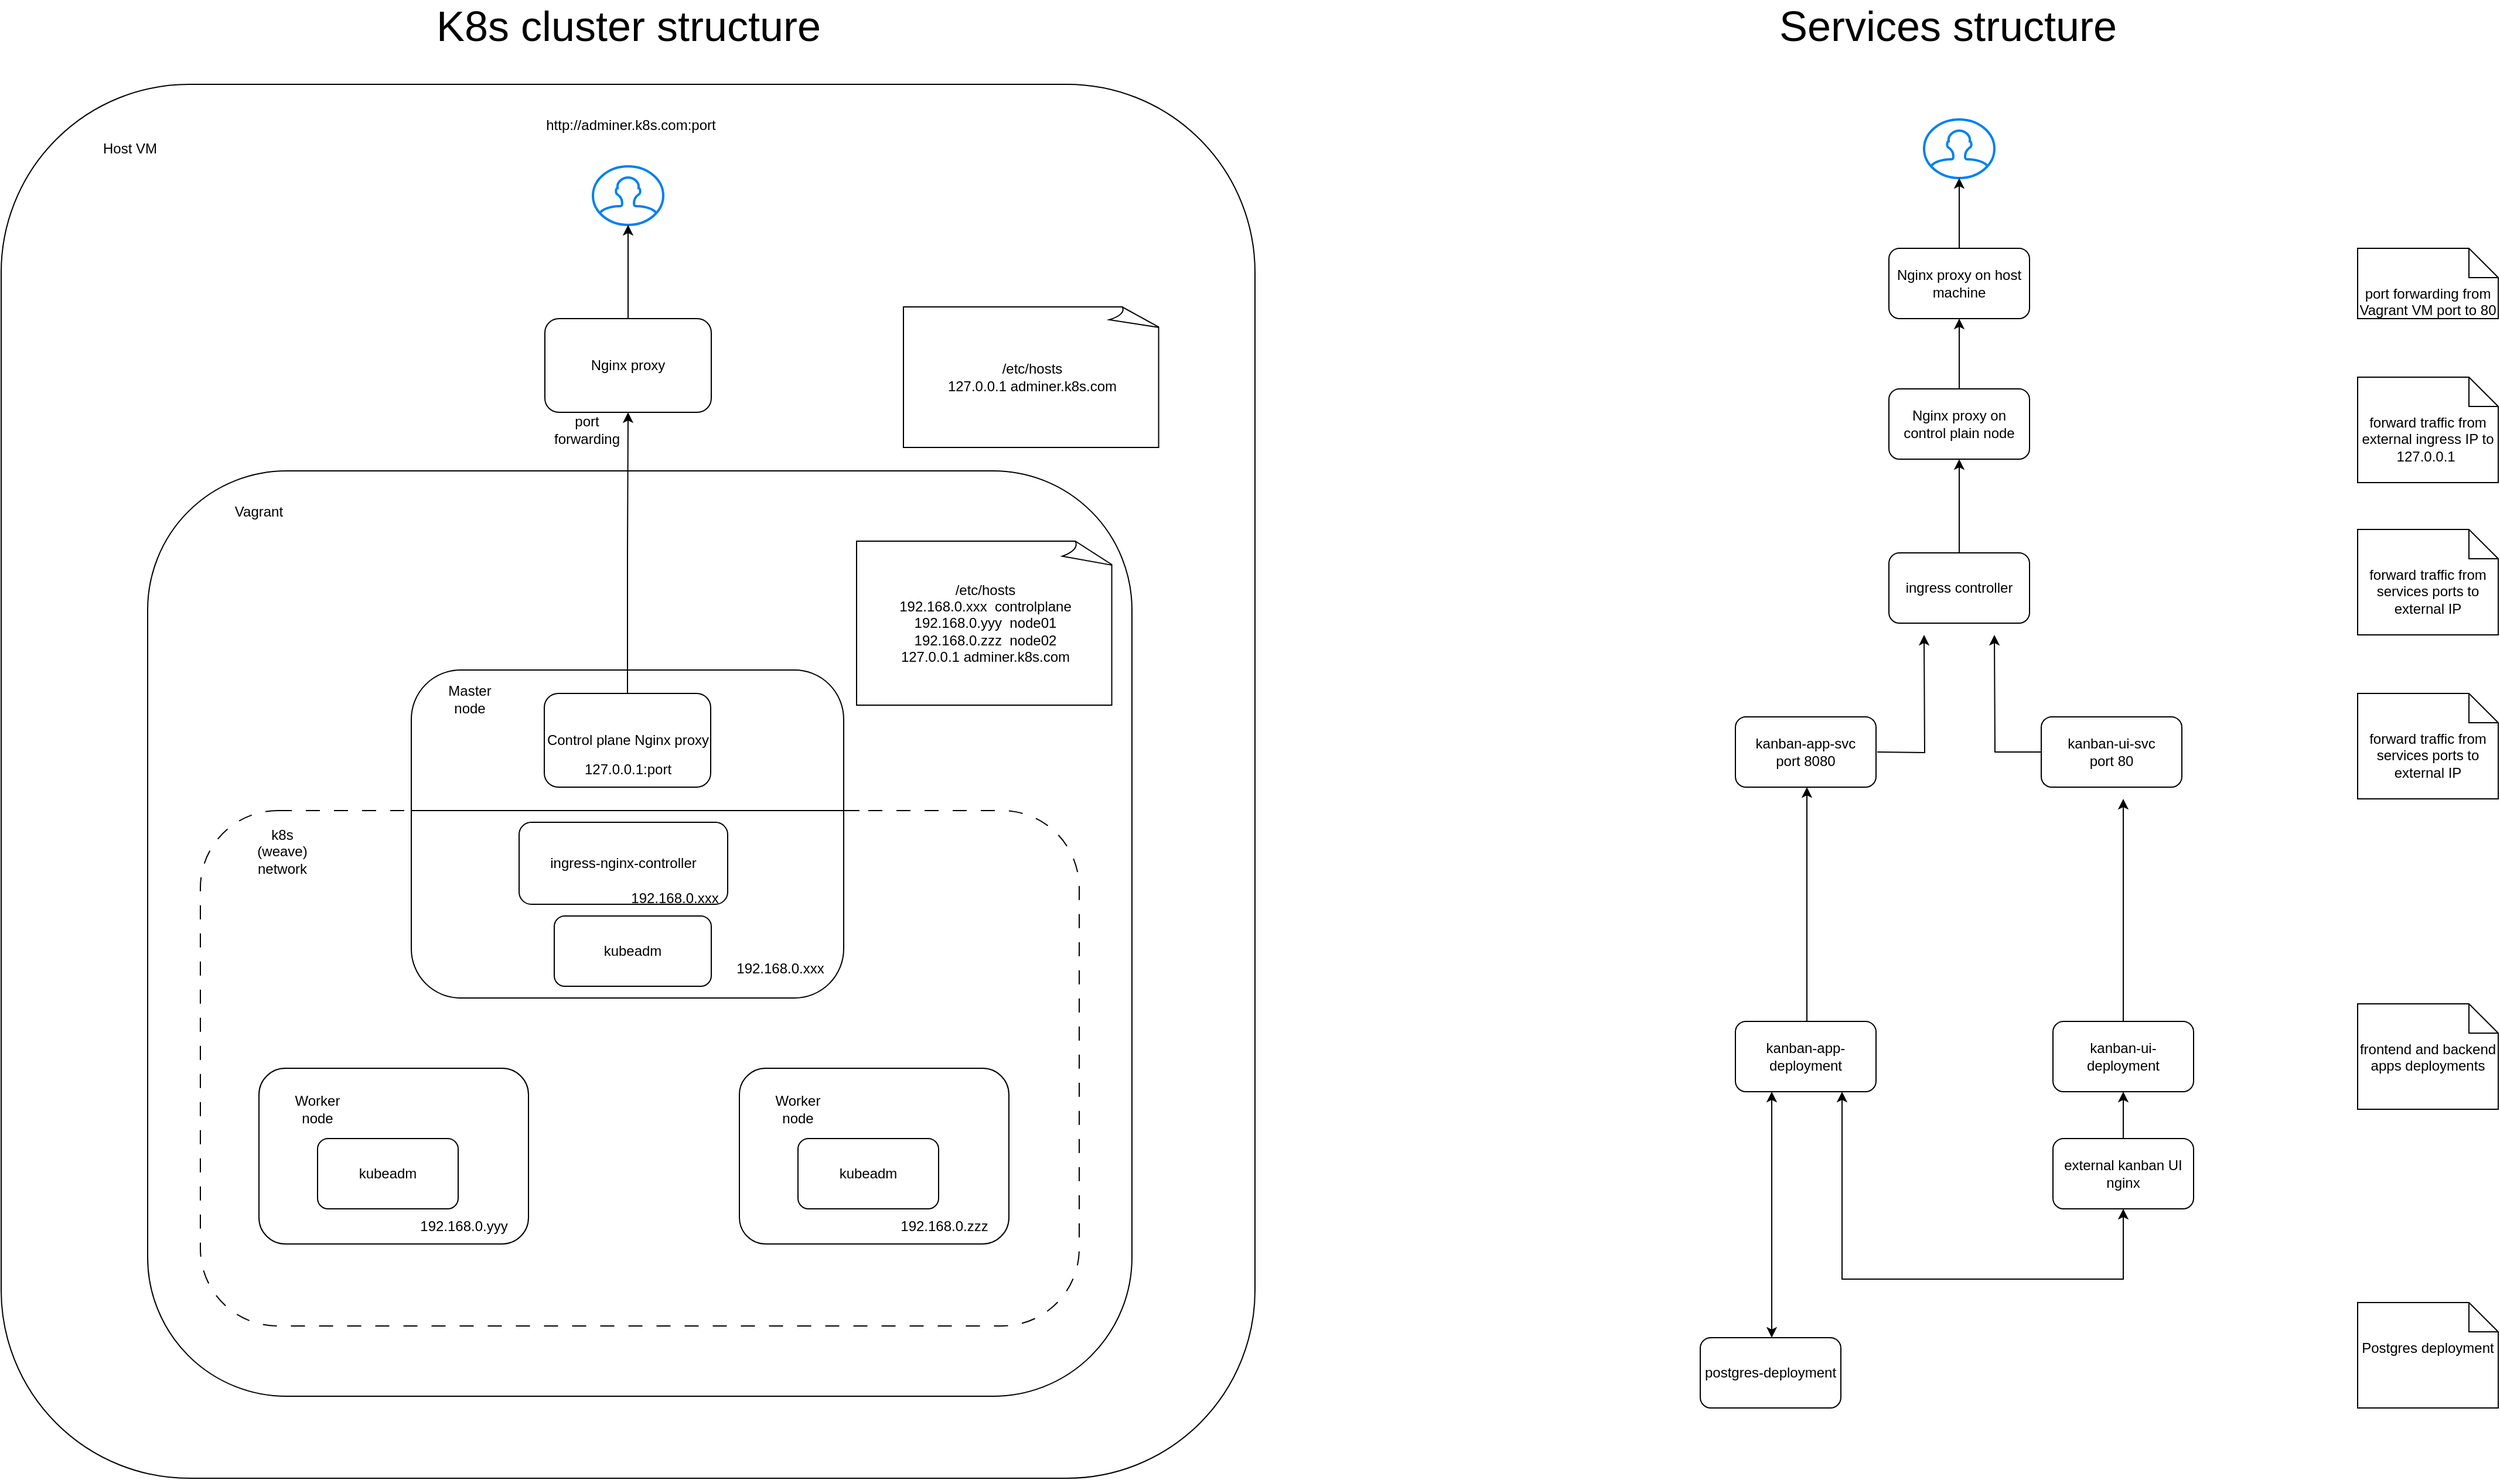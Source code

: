 <mxfile version="24.3.1" type="device">
  <diagram name="Page-1" id="U8wlDsqElhmXAns2YSJP">
    <mxGraphModel dx="2738" dy="2261" grid="0" gridSize="10" guides="1" tooltips="1" connect="1" arrows="1" fold="1" page="1" pageScale="1" pageWidth="827" pageHeight="1169" math="0" shadow="0">
      <root>
        <mxCell id="0" />
        <mxCell id="1" parent="0" />
        <mxCell id="uRgsAbQX3v8dfQERps4H-34" value="" style="rounded=1;whiteSpace=wrap;html=1;" parent="1" vertex="1">
          <mxGeometry x="-110" y="-420" width="1070" height="1190" as="geometry" />
        </mxCell>
        <mxCell id="uRgsAbQX3v8dfQERps4H-12" value="" style="rounded=1;whiteSpace=wrap;html=1;" parent="1" vertex="1">
          <mxGeometry x="15" y="-90" width="840" height="790" as="geometry" />
        </mxCell>
        <mxCell id="uRgsAbQX3v8dfQERps4H-16" value="" style="rounded=1;whiteSpace=wrap;html=1;dashed=1;dashPattern=12 12;" parent="1" vertex="1">
          <mxGeometry x="60" y="200" width="750" height="440" as="geometry" />
        </mxCell>
        <mxCell id="uRgsAbQX3v8dfQERps4H-2" value="" style="rounded=1;whiteSpace=wrap;html=1;" parent="1" vertex="1">
          <mxGeometry x="240" y="80" width="369" height="280" as="geometry" />
        </mxCell>
        <mxCell id="uRgsAbQX3v8dfQERps4H-4" value="" style="rounded=1;whiteSpace=wrap;html=1;" parent="1" vertex="1">
          <mxGeometry x="110" y="420" width="230" height="150" as="geometry" />
        </mxCell>
        <mxCell id="uRgsAbQX3v8dfQERps4H-6" value="Master node" style="text;html=1;align=center;verticalAlign=middle;whiteSpace=wrap;rounded=0;" parent="1" vertex="1">
          <mxGeometry x="260" y="90" width="60" height="30" as="geometry" />
        </mxCell>
        <mxCell id="uRgsAbQX3v8dfQERps4H-7" value="Worker node" style="text;html=1;align=center;verticalAlign=middle;whiteSpace=wrap;rounded=0;" parent="1" vertex="1">
          <mxGeometry x="130" y="440" width="60" height="30" as="geometry" />
        </mxCell>
        <mxCell id="uRgsAbQX3v8dfQERps4H-10" value="" style="rounded=1;whiteSpace=wrap;html=1;" parent="1" vertex="1">
          <mxGeometry x="520" y="420" width="230" height="150" as="geometry" />
        </mxCell>
        <mxCell id="uRgsAbQX3v8dfQERps4H-11" value="Worker node" style="text;html=1;align=center;verticalAlign=middle;whiteSpace=wrap;rounded=0;" parent="1" vertex="1">
          <mxGeometry x="540" y="440" width="60" height="30" as="geometry" />
        </mxCell>
        <mxCell id="uRgsAbQX3v8dfQERps4H-13" value="Vagrant" style="text;html=1;align=center;verticalAlign=middle;whiteSpace=wrap;rounded=0;" parent="1" vertex="1">
          <mxGeometry x="80" y="-70" width="60" height="30" as="geometry" />
        </mxCell>
        <mxCell id="uRgsAbQX3v8dfQERps4H-17" value="k8s (weave) network" style="text;html=1;align=center;verticalAlign=middle;whiteSpace=wrap;rounded=0;" parent="1" vertex="1">
          <mxGeometry x="100" y="220" width="60" height="30" as="geometry" />
        </mxCell>
        <mxCell id="uRgsAbQX3v8dfQERps4H-19" value="" style="endArrow=none;html=1;rounded=1;entryX=0.75;entryY=0;entryDx=0;entryDy=0;strokeColor=default;curved=0;" parent="1" target="uRgsAbQX3v8dfQERps4H-16" edge="1">
          <mxGeometry width="50" height="50" relative="1" as="geometry">
            <mxPoint x="240" y="200" as="sourcePoint" />
            <mxPoint x="310" y="190" as="targetPoint" />
          </mxGeometry>
        </mxCell>
        <mxCell id="uRgsAbQX3v8dfQERps4H-20" value="kubeadm" style="rounded=1;whiteSpace=wrap;html=1;" parent="1" vertex="1">
          <mxGeometry x="160" y="480" width="120" height="60" as="geometry" />
        </mxCell>
        <mxCell id="uRgsAbQX3v8dfQERps4H-21" value="kubeadm" style="rounded=1;whiteSpace=wrap;html=1;" parent="1" vertex="1">
          <mxGeometry x="570" y="480" width="120" height="60" as="geometry" />
        </mxCell>
        <mxCell id="uRgsAbQX3v8dfQERps4H-22" value="kubeadm" style="rounded=1;whiteSpace=wrap;html=1;" parent="1" vertex="1">
          <mxGeometry x="362" y="290" width="134" height="60" as="geometry" />
        </mxCell>
        <mxCell id="uRgsAbQX3v8dfQERps4H-23" value="ingress-nginx-controller" style="rounded=1;whiteSpace=wrap;html=1;" parent="1" vertex="1">
          <mxGeometry x="332" y="210" width="178" height="70" as="geometry" />
        </mxCell>
        <mxCell id="rJ6fxUFYqcgPx_FLFofE-2" style="edgeStyle=orthogonalEdgeStyle;rounded=0;orthogonalLoop=1;jettySize=auto;html=1;" edge="1" parent="1" source="uRgsAbQX3v8dfQERps4H-24" target="rJ6fxUFYqcgPx_FLFofE-1">
          <mxGeometry relative="1" as="geometry" />
        </mxCell>
        <mxCell id="uRgsAbQX3v8dfQERps4H-24" value="Control plane Nginx proxy" style="rounded=1;whiteSpace=wrap;html=1;" parent="1" vertex="1">
          <mxGeometry x="353.5" y="100" width="142" height="80" as="geometry" />
        </mxCell>
        <mxCell id="uRgsAbQX3v8dfQERps4H-25" value="192.168.0.xxx" style="text;html=1;align=center;verticalAlign=middle;whiteSpace=wrap;rounded=0;" parent="1" vertex="1">
          <mxGeometry x="510" y="320" width="90" height="30" as="geometry" />
        </mxCell>
        <mxCell id="uRgsAbQX3v8dfQERps4H-26" value="192.168.0.yyy&lt;span style=&quot;color: rgba(0, 0, 0, 0); font-family: monospace; font-size: 0px; text-align: start; text-wrap: nowrap;&quot;&gt;%3CmxGraphModel%3E%3Croot%3E%3CmxCell%20id%3D%220%22%2F%3E%3CmxCell%20id%3D%221%22%20parent%3D%220%22%2F%3E%3CmxCell%20id%3D%222%22%20value%3D%22192.168.0.xxx%22%20style%3D%22text%3Bhtml%3D1%3Balign%3Dcenter%3BverticalAlign%3Dmiddle%3BwhiteSpace%3Dwrap%3Brounded%3D0%3B%22%20vertex%3D%221%22%20parent%3D%221%22%3E%3CmxGeometry%20x%3D%22510%22%20y%3D%22320%22%20width%3D%2290%22%20height%3D%2230%22%20as%3D%22geometry%22%2F%3E%3C%2FmxCell%3E%3C%2Froot%3E%3C%2FmxGraphModel%3E&lt;/span&gt;" style="text;html=1;align=center;verticalAlign=middle;whiteSpace=wrap;rounded=0;" parent="1" vertex="1">
          <mxGeometry x="240" y="540" width="90" height="30" as="geometry" />
        </mxCell>
        <mxCell id="uRgsAbQX3v8dfQERps4H-27" value="192.168.0.zzz" style="text;html=1;align=center;verticalAlign=middle;whiteSpace=wrap;rounded=0;" parent="1" vertex="1">
          <mxGeometry x="650" y="540" width="90" height="30" as="geometry" />
        </mxCell>
        <mxCell id="uRgsAbQX3v8dfQERps4H-28" value="192.168.0.xxx" style="text;html=1;align=center;verticalAlign=middle;whiteSpace=wrap;rounded=0;" parent="1" vertex="1">
          <mxGeometry x="420" y="260" width="90" height="30" as="geometry" />
        </mxCell>
        <mxCell id="uRgsAbQX3v8dfQERps4H-29" value="127.0.0.1:port" style="text;html=1;align=center;verticalAlign=middle;whiteSpace=wrap;rounded=0;" parent="1" vertex="1">
          <mxGeometry x="379.5" y="150" width="90" height="30" as="geometry" />
        </mxCell>
        <mxCell id="uRgsAbQX3v8dfQERps4H-30" value="" style="html=1;verticalLabelPosition=bottom;align=center;labelBackgroundColor=#ffffff;verticalAlign=top;strokeWidth=2;strokeColor=#0080F0;shadow=0;dashed=0;shape=mxgraph.ios7.icons.user;" parent="1" vertex="1">
          <mxGeometry x="395" y="-350" width="60" height="50" as="geometry" />
        </mxCell>
        <mxCell id="uRgsAbQX3v8dfQERps4H-32" value="" style="whiteSpace=wrap;html=1;shape=mxgraph.basic.document" parent="1" vertex="1">
          <mxGeometry x="620" y="-30" width="220" height="140" as="geometry" />
        </mxCell>
        <mxCell id="uRgsAbQX3v8dfQERps4H-33" value="/etc/hosts&lt;br&gt;&lt;div&gt;192.168.0.xxx&amp;nbsp; controlplane&lt;/div&gt;&lt;div&gt;192.168.0.yyy&amp;nbsp; node01&lt;/div&gt;&lt;div&gt;192.168.0.zzz&amp;nbsp; node02&lt;/div&gt;&lt;div&gt;127.0.0.1 adminer.k8s.com&lt;/div&gt;" style="text;html=1;align=center;verticalAlign=middle;whiteSpace=wrap;rounded=0;" parent="1" vertex="1">
          <mxGeometry x="650" y="-20" width="160" height="120" as="geometry" />
        </mxCell>
        <mxCell id="uRgsAbQX3v8dfQERps4H-35" value="Host VM" style="text;html=1;align=center;verticalAlign=middle;whiteSpace=wrap;rounded=0;" parent="1" vertex="1">
          <mxGeometry x="-30" y="-380" width="60" height="30" as="geometry" />
        </mxCell>
        <mxCell id="uRgsAbQX3v8dfQERps4H-36" value="" style="whiteSpace=wrap;html=1;shape=mxgraph.basic.document" parent="1" vertex="1">
          <mxGeometry x="660" y="-230" width="220" height="120" as="geometry" />
        </mxCell>
        <mxCell id="uRgsAbQX3v8dfQERps4H-37" value="/etc/hosts&lt;br&gt;&lt;div&gt;127.0.0.1 adminer.k8s.com&lt;br&gt;&lt;/div&gt;" style="text;html=1;align=center;verticalAlign=middle;whiteSpace=wrap;rounded=0;" parent="1" vertex="1">
          <mxGeometry x="690" y="-230" width="160" height="120" as="geometry" />
        </mxCell>
        <mxCell id="uRgsAbQX3v8dfQERps4H-38" value="port forwarding" style="text;html=1;align=center;verticalAlign=middle;whiteSpace=wrap;rounded=0;" parent="1" vertex="1">
          <mxGeometry x="360" y="-140" width="60" height="30" as="geometry" />
        </mxCell>
        <mxCell id="uRgsAbQX3v8dfQERps4H-41" value="http://adminer.k8s.com:port" style="text;html=1;align=center;verticalAlign=middle;whiteSpace=wrap;rounded=0;" parent="1" vertex="1">
          <mxGeometry x="320" y="-400" width="215" height="30" as="geometry" />
        </mxCell>
        <mxCell id="rJ6fxUFYqcgPx_FLFofE-4" style="edgeStyle=orthogonalEdgeStyle;rounded=0;orthogonalLoop=1;jettySize=auto;html=1;" edge="1" parent="1" source="rJ6fxUFYqcgPx_FLFofE-1" target="uRgsAbQX3v8dfQERps4H-30">
          <mxGeometry relative="1" as="geometry" />
        </mxCell>
        <mxCell id="rJ6fxUFYqcgPx_FLFofE-1" value="Nginx proxy" style="rounded=1;whiteSpace=wrap;html=1;" vertex="1" parent="1">
          <mxGeometry x="354" y="-220" width="142" height="80" as="geometry" />
        </mxCell>
        <mxCell id="rJ6fxUFYqcgPx_FLFofE-5" value="" style="html=1;verticalLabelPosition=bottom;align=center;labelBackgroundColor=#ffffff;verticalAlign=top;strokeWidth=2;strokeColor=#0080F0;shadow=0;dashed=0;shape=mxgraph.ios7.icons.user;" vertex="1" parent="1">
          <mxGeometry x="1531" y="-390" width="60" height="50" as="geometry" />
        </mxCell>
        <mxCell id="rJ6fxUFYqcgPx_FLFofE-35" style="edgeStyle=orthogonalEdgeStyle;rounded=0;orthogonalLoop=1;jettySize=auto;html=1;exitX=0.5;exitY=0;exitDx=0;exitDy=0;" edge="1" parent="1" source="rJ6fxUFYqcgPx_FLFofE-6" target="rJ6fxUFYqcgPx_FLFofE-5">
          <mxGeometry relative="1" as="geometry" />
        </mxCell>
        <mxCell id="rJ6fxUFYqcgPx_FLFofE-6" value="Nginx proxy on host machine" style="rounded=1;whiteSpace=wrap;html=1;" vertex="1" parent="1">
          <mxGeometry x="1501" y="-280" width="120" height="60" as="geometry" />
        </mxCell>
        <mxCell id="rJ6fxUFYqcgPx_FLFofE-8" value="port forwarding from Vagrant VM port to 80" style="shape=note2;boundedLbl=1;whiteSpace=wrap;html=1;size=25;verticalAlign=top;align=center;" vertex="1" parent="1">
          <mxGeometry x="1901" y="-280" width="120" height="60" as="geometry" />
        </mxCell>
        <mxCell id="rJ6fxUFYqcgPx_FLFofE-19" style="edgeStyle=orthogonalEdgeStyle;rounded=0;orthogonalLoop=1;jettySize=auto;html=1;exitX=0.5;exitY=0;exitDx=0;exitDy=0;entryX=0.5;entryY=1;entryDx=0;entryDy=0;" edge="1" parent="1" source="rJ6fxUFYqcgPx_FLFofE-9" target="rJ6fxUFYqcgPx_FLFofE-6">
          <mxGeometry relative="1" as="geometry" />
        </mxCell>
        <mxCell id="rJ6fxUFYqcgPx_FLFofE-9" value="Nginx proxy on control plain node" style="rounded=1;whiteSpace=wrap;html=1;" vertex="1" parent="1">
          <mxGeometry x="1501" y="-160" width="120" height="60" as="geometry" />
        </mxCell>
        <mxCell id="rJ6fxUFYqcgPx_FLFofE-10" value="forward traffic from external ingress IP to 127.0.0.1&amp;nbsp;" style="shape=note2;boundedLbl=1;whiteSpace=wrap;html=1;size=25;verticalAlign=top;align=center;" vertex="1" parent="1">
          <mxGeometry x="1901" y="-170" width="120" height="90" as="geometry" />
        </mxCell>
        <mxCell id="rJ6fxUFYqcgPx_FLFofE-20" style="edgeStyle=orthogonalEdgeStyle;rounded=0;orthogonalLoop=1;jettySize=auto;html=1;exitX=0.5;exitY=0;exitDx=0;exitDy=0;" edge="1" parent="1" source="rJ6fxUFYqcgPx_FLFofE-11" target="rJ6fxUFYqcgPx_FLFofE-9">
          <mxGeometry relative="1" as="geometry" />
        </mxCell>
        <mxCell id="rJ6fxUFYqcgPx_FLFofE-11" value="ingress controller" style="rounded=1;whiteSpace=wrap;html=1;" vertex="1" parent="1">
          <mxGeometry x="1501" y="-20" width="120" height="60" as="geometry" />
        </mxCell>
        <mxCell id="rJ6fxUFYqcgPx_FLFofE-12" value="forward traffic from services ports to external IP" style="shape=note2;boundedLbl=1;whiteSpace=wrap;html=1;size=25;verticalAlign=top;align=center;" vertex="1" parent="1">
          <mxGeometry x="1901" y="-40" width="120" height="90" as="geometry" />
        </mxCell>
        <mxCell id="rJ6fxUFYqcgPx_FLFofE-21" style="edgeStyle=orthogonalEdgeStyle;rounded=0;orthogonalLoop=1;jettySize=auto;html=1;" edge="1" parent="1">
          <mxGeometry relative="1" as="geometry">
            <mxPoint x="1531" y="50" as="targetPoint" />
            <mxPoint x="1491" y="150.0" as="sourcePoint" />
          </mxGeometry>
        </mxCell>
        <mxCell id="rJ6fxUFYqcgPx_FLFofE-13" value="kanban-app-svc&lt;br&gt;port 8080" style="rounded=1;whiteSpace=wrap;html=1;" vertex="1" parent="1">
          <mxGeometry x="1370" y="120" width="120" height="60" as="geometry" />
        </mxCell>
        <mxCell id="rJ6fxUFYqcgPx_FLFofE-22" style="edgeStyle=orthogonalEdgeStyle;rounded=0;orthogonalLoop=1;jettySize=auto;html=1;exitX=0;exitY=0.5;exitDx=0;exitDy=0;" edge="1" parent="1" source="rJ6fxUFYqcgPx_FLFofE-14">
          <mxGeometry relative="1" as="geometry">
            <mxPoint x="1591" y="50" as="targetPoint" />
          </mxGeometry>
        </mxCell>
        <mxCell id="rJ6fxUFYqcgPx_FLFofE-14" value="kanban-ui-svc&lt;br&gt;port 80" style="rounded=1;whiteSpace=wrap;html=1;" vertex="1" parent="1">
          <mxGeometry x="1631" y="120" width="120" height="60" as="geometry" />
        </mxCell>
        <mxCell id="rJ6fxUFYqcgPx_FLFofE-15" value="forward traffic from services ports to external IP" style="shape=note2;boundedLbl=1;whiteSpace=wrap;html=1;size=25;verticalAlign=top;align=center;" vertex="1" parent="1">
          <mxGeometry x="1901" y="100" width="120" height="90" as="geometry" />
        </mxCell>
        <mxCell id="rJ6fxUFYqcgPx_FLFofE-23" style="edgeStyle=orthogonalEdgeStyle;rounded=0;orthogonalLoop=1;jettySize=auto;html=1;exitX=0.5;exitY=0;exitDx=0;exitDy=0;entryX=0.5;entryY=1;entryDx=0;entryDy=0;" edge="1" parent="1">
          <mxGeometry relative="1" as="geometry">
            <mxPoint x="1431" y="380" as="sourcePoint" />
            <mxPoint x="1431" y="180.0" as="targetPoint" />
          </mxGeometry>
        </mxCell>
        <mxCell id="rJ6fxUFYqcgPx_FLFofE-16" value="kanban-app-deployment" style="rounded=1;whiteSpace=wrap;html=1;" vertex="1" parent="1">
          <mxGeometry x="1370" y="380" width="120" height="60" as="geometry" />
        </mxCell>
        <mxCell id="rJ6fxUFYqcgPx_FLFofE-24" style="edgeStyle=orthogonalEdgeStyle;rounded=0;orthogonalLoop=1;jettySize=auto;html=1;exitX=0.5;exitY=0;exitDx=0;exitDy=0;" edge="1" parent="1" source="rJ6fxUFYqcgPx_FLFofE-17">
          <mxGeometry relative="1" as="geometry">
            <mxPoint x="1701" y="190" as="targetPoint" />
          </mxGeometry>
        </mxCell>
        <mxCell id="rJ6fxUFYqcgPx_FLFofE-17" value="kanban-ui-deployment" style="rounded=1;whiteSpace=wrap;html=1;" vertex="1" parent="1">
          <mxGeometry x="1641" y="380" width="120" height="60" as="geometry" />
        </mxCell>
        <mxCell id="rJ6fxUFYqcgPx_FLFofE-18" value="postgres-deployment" style="rounded=1;whiteSpace=wrap;html=1;" vertex="1" parent="1">
          <mxGeometry x="1340" y="650" width="120" height="60" as="geometry" />
        </mxCell>
        <mxCell id="rJ6fxUFYqcgPx_FLFofE-31" style="edgeStyle=orthogonalEdgeStyle;rounded=0;orthogonalLoop=1;jettySize=auto;html=1;" edge="1" parent="1" source="rJ6fxUFYqcgPx_FLFofE-27" target="rJ6fxUFYqcgPx_FLFofE-17">
          <mxGeometry relative="1" as="geometry" />
        </mxCell>
        <mxCell id="rJ6fxUFYqcgPx_FLFofE-27" value="external kanban UI nginx" style="rounded=1;whiteSpace=wrap;html=1;" vertex="1" parent="1">
          <mxGeometry x="1641" y="480" width="120" height="60" as="geometry" />
        </mxCell>
        <mxCell id="rJ6fxUFYqcgPx_FLFofE-29" value="" style="endArrow=classic;startArrow=classic;html=1;rounded=0;entryX=0.5;entryY=1;entryDx=0;entryDy=0;exitX=0.75;exitY=1;exitDx=0;exitDy=0;" edge="1" parent="1" target="rJ6fxUFYqcgPx_FLFofE-27">
          <mxGeometry width="50" height="50" relative="1" as="geometry">
            <mxPoint x="1461" y="440" as="sourcePoint" />
            <mxPoint x="1791" y="570" as="targetPoint" />
            <Array as="points">
              <mxPoint x="1461" y="600" />
              <mxPoint x="1701" y="600" />
            </Array>
          </mxGeometry>
        </mxCell>
        <mxCell id="rJ6fxUFYqcgPx_FLFofE-30" value="" style="endArrow=classic;startArrow=classic;html=1;rounded=0;entryX=0.25;entryY=1;entryDx=0;entryDy=0;exitX=0.5;exitY=0;exitDx=0;exitDy=0;" edge="1" parent="1">
          <mxGeometry width="50" height="50" relative="1" as="geometry">
            <mxPoint x="1401" y="650" as="sourcePoint" />
            <mxPoint x="1401" y="440" as="targetPoint" />
          </mxGeometry>
        </mxCell>
        <mxCell id="rJ6fxUFYqcgPx_FLFofE-32" value="frontend and backend apps deployments" style="shape=note2;boundedLbl=1;whiteSpace=wrap;html=1;size=25;verticalAlign=top;align=center;" vertex="1" parent="1">
          <mxGeometry x="1901" y="365" width="120" height="90" as="geometry" />
        </mxCell>
        <mxCell id="rJ6fxUFYqcgPx_FLFofE-33" value="Postgres deployment" style="shape=note2;boundedLbl=1;whiteSpace=wrap;html=1;size=25;verticalAlign=top;align=center;" vertex="1" parent="1">
          <mxGeometry x="1901" y="620" width="120" height="90" as="geometry" />
        </mxCell>
        <mxCell id="rJ6fxUFYqcgPx_FLFofE-37" value="&lt;font style=&quot;font-size: 36px;&quot;&gt;K8s cluster structure&lt;/font&gt;" style="text;html=1;align=center;verticalAlign=middle;whiteSpace=wrap;rounded=0;" vertex="1" parent="1">
          <mxGeometry x="225.5" y="-490" width="399" height="40" as="geometry" />
        </mxCell>
        <mxCell id="rJ6fxUFYqcgPx_FLFofE-38" value="&lt;font style=&quot;font-size: 36px;&quot;&gt;Services structure&lt;/font&gt;" style="text;html=1;align=center;verticalAlign=middle;whiteSpace=wrap;rounded=0;" vertex="1" parent="1">
          <mxGeometry x="1352" y="-490" width="399" height="40" as="geometry" />
        </mxCell>
      </root>
    </mxGraphModel>
  </diagram>
</mxfile>

